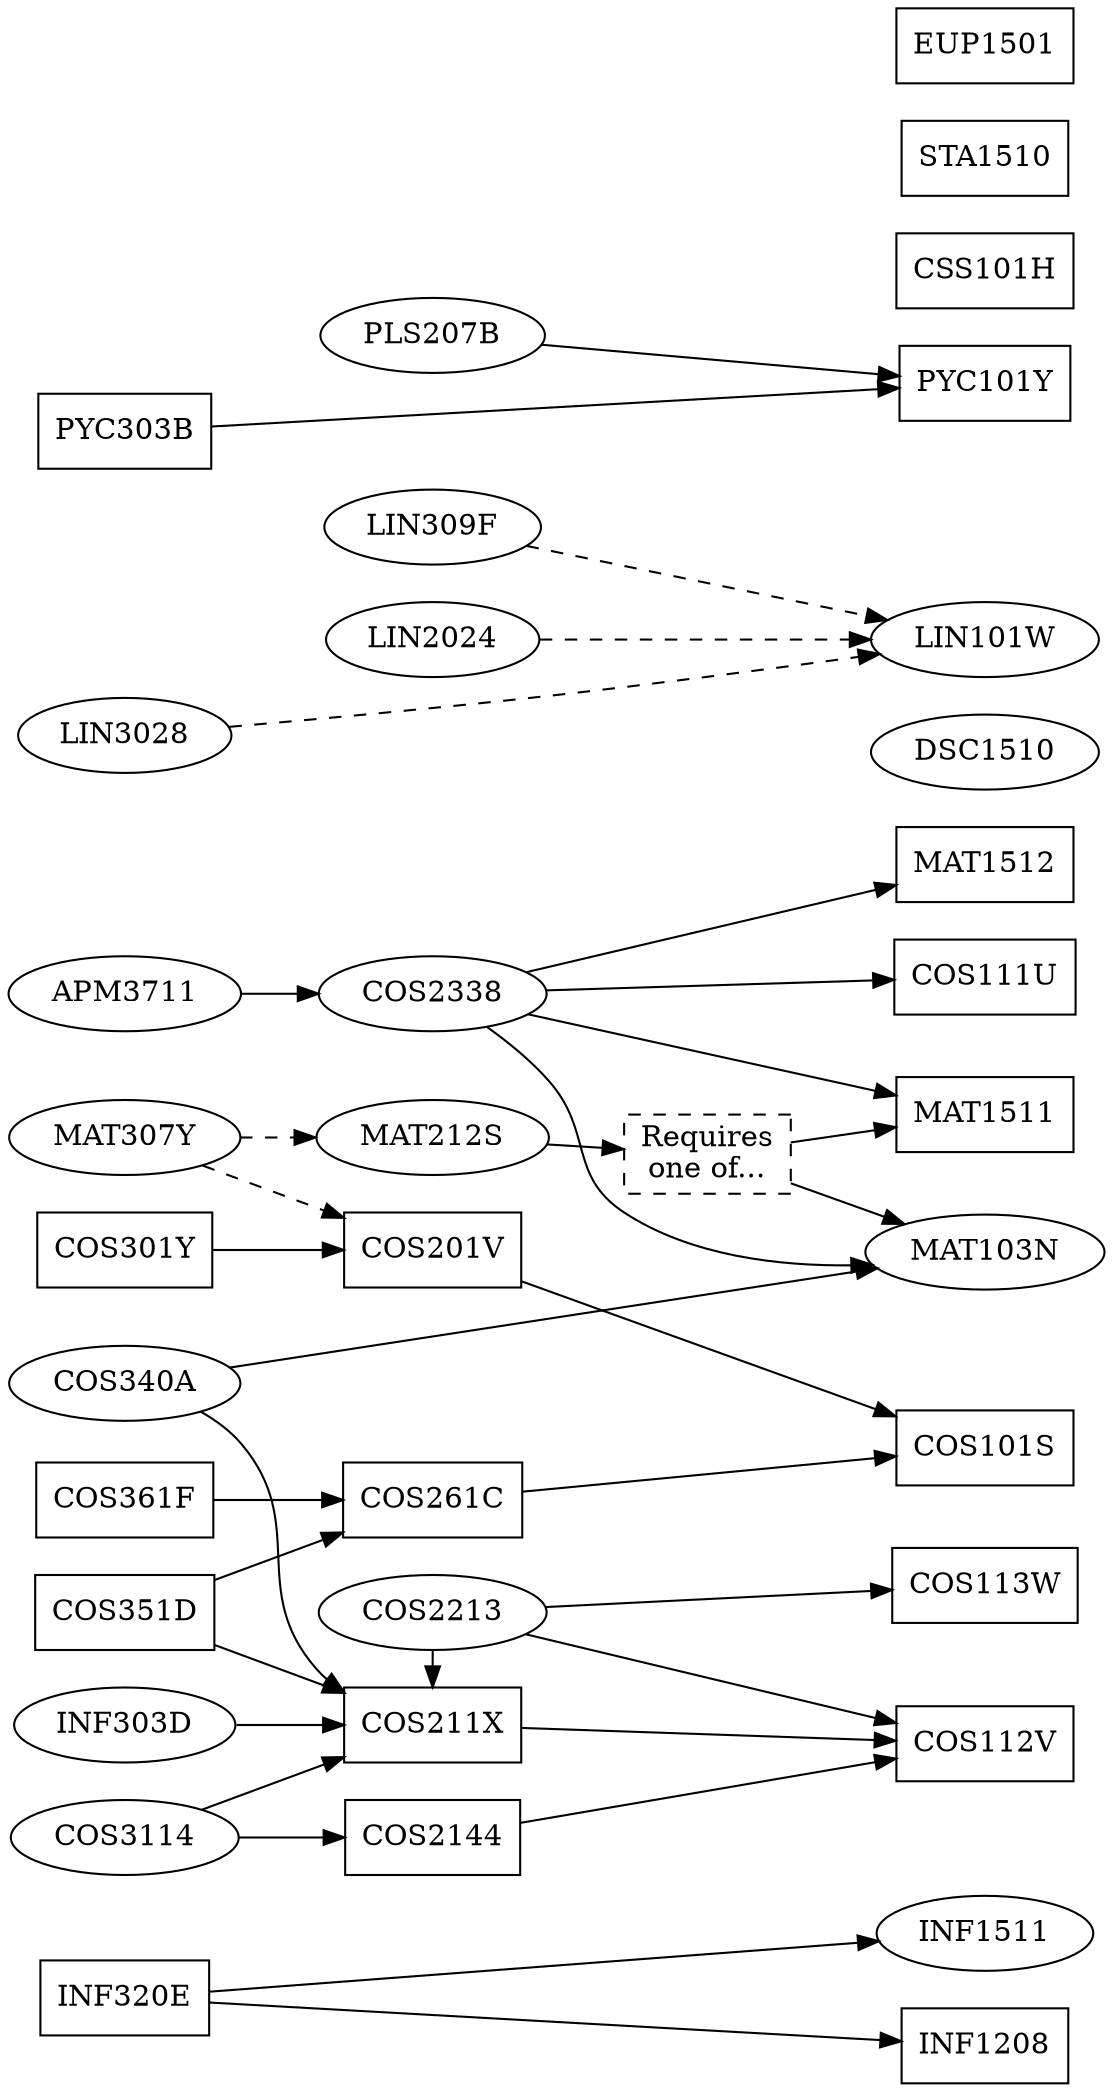 digraph ComputationalIntelligence {
    node [shape=box];
    rankdir=LR;

    // Optional modules are ellipse-shaped
    {node [shape=ellipse];
    INF1511 MAT103N DSC1510 LIN101W
    COS2213 COS2338 MAT212S LIN309F LIN2024 PLS207B
    COS3114 APM3711 MAT307Y INF303D LIN3028 COS340A}

    {rank=same; COS301Y INF320E COS351D COS361F PYC303B}
    {rank=same; COS3114 APM3711 MAT307Y INF303D LIN3028 COS340A}

    {rank=same; COS201V COS211X COS261C COS2144}
    {rank=same; COS2213 COS2338 MAT212S LIN309F LIN2024 PLS207B}

    {rank=same; COS101S COS112V COS113W INF1208 MAT1511 MAT1512
                PYC101Y COS111U CSS101H STA1510 EUP1501}

    {rank=same; INF1511 MAT103N DSC1510 LIN101W}

    COS301Y -> {COS201V}
    INF320E -> {INF1208 INF1511}
    COS351D -> {COS211X COS261C}
    COS361F -> {COS261C}
    PYC303B -> {PYC101Y}

    COS3114 -> {COS211X COS2144}
    APM3711 -> {COS2338}
    MAT307Y -> {MAT212S COS201V} [style=dashed]
    INF303D -> {COS211X}
    LIN3028 -> {LIN101W} [style=dashed]
    COS340A -> {COS211X MAT103N}


    COS201V -> {COS101S}
    COS211X -> {COS112V}
    COS261C -> {COS101S}
    COS2144 -> {COS112V}

    {rank=same; COS2213 COS211X}
    COS2213 -> {COS112V COS113W}
    COS2213 -> {COS211X}
    COS2338 -> {COS111U MAT103N MAT1511 MAT1512}
    MAT103OR151 [label="Requires\none of...", style=dashed];
    MAT212S -> {MAT103OR151}
    MAT103OR151 -> {MAT103N MAT1511}
    LIN309F -> {LIN101W} [style=dashed]
    LIN2024 -> {LIN101W} [style=dashed]
    PLS207B -> {PYC101Y}
}
